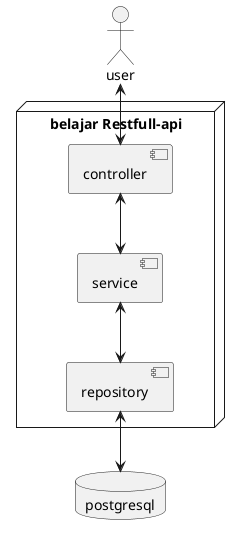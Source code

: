 @startuml

actor "user" as user
node "belajar Restfull-api"{
    component "controller" as controller
    component "service" as service
    component "repository" as repository


}
database "postgresql" as database

user <--> controller
controller <-->service
service<--> repository
repository <--> database
@enduml